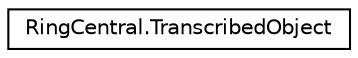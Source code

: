 digraph "Graphical Class Hierarchy"
{
 // LATEX_PDF_SIZE
  edge [fontname="Helvetica",fontsize="10",labelfontname="Helvetica",labelfontsize="10"];
  node [fontname="Helvetica",fontsize="10",shape=record];
  rankdir="LR";
  Node0 [label="RingCentral.TranscribedObject",height=0.2,width=0.4,color="black", fillcolor="white", style="filled",URL="$classRingCentral_1_1TranscribedObject.html",tooltip=" "];
}
